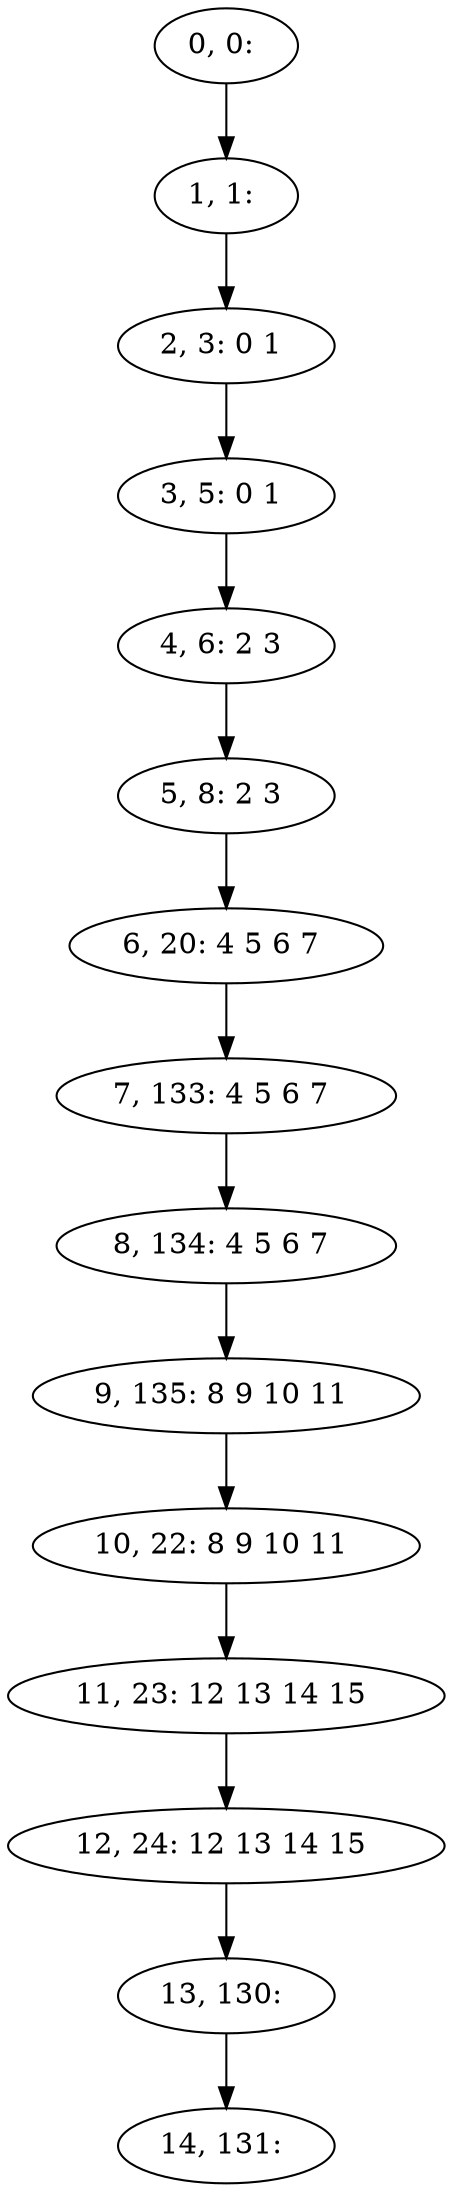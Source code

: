 digraph G {
0[label="0, 0: "];
1[label="1, 1: "];
2[label="2, 3: 0 1 "];
3[label="3, 5: 0 1 "];
4[label="4, 6: 2 3 "];
5[label="5, 8: 2 3 "];
6[label="6, 20: 4 5 6 7 "];
7[label="7, 133: 4 5 6 7 "];
8[label="8, 134: 4 5 6 7 "];
9[label="9, 135: 8 9 10 11 "];
10[label="10, 22: 8 9 10 11 "];
11[label="11, 23: 12 13 14 15 "];
12[label="12, 24: 12 13 14 15 "];
13[label="13, 130: "];
14[label="14, 131: "];
0->1 ;
1->2 ;
2->3 ;
3->4 ;
4->5 ;
5->6 ;
6->7 ;
7->8 ;
8->9 ;
9->10 ;
10->11 ;
11->12 ;
12->13 ;
13->14 ;
}
